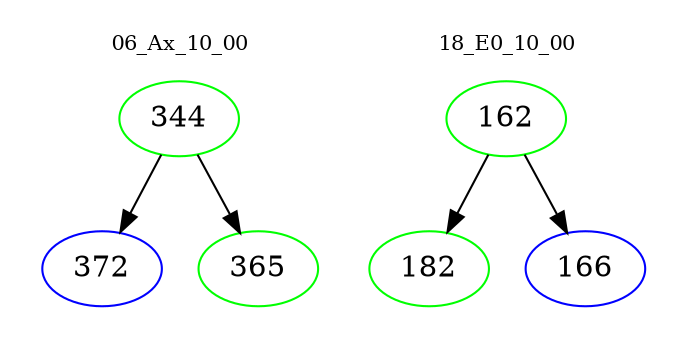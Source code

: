 digraph{
subgraph cluster_0 {
color = white
label = "06_Ax_10_00";
fontsize=10;
T0_344 [label="344", color="green"]
T0_344 -> T0_372 [color="black"]
T0_372 [label="372", color="blue"]
T0_344 -> T0_365 [color="black"]
T0_365 [label="365", color="green"]
}
subgraph cluster_1 {
color = white
label = "18_E0_10_00";
fontsize=10;
T1_162 [label="162", color="green"]
T1_162 -> T1_182 [color="black"]
T1_182 [label="182", color="green"]
T1_162 -> T1_166 [color="black"]
T1_166 [label="166", color="blue"]
}
}
